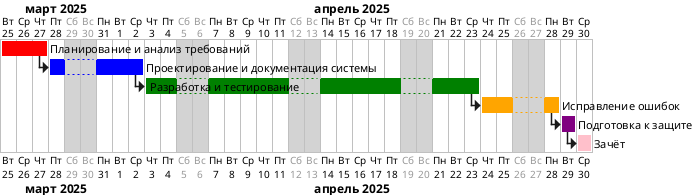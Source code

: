 @startgantt
'!theme aws-orange
language ru
 
saturday are closed
sunday are closed
 
project starts the 2025-03-25
 
[Планирование и анализ требований] requires 3 days
[Проектирование и документация системы] requires 4 days
[Разработка и тестирование] requires 15 days
[Исправление ошибок] requires 3 days
[Подготовка к защите] requires 1 days
[Зачёт] requires 1 days
 
[Проектирование и документация системы] starts at [Планирование и анализ требований]'s end
[Разработка и тестирование] starts at [Проектирование и документация системы]'s end
[Исправление ошибок] starts at [Разработка и тестирование]'s end
[Подготовка к защите] starts at [Исправление ошибок]'s end
[Зачёт] starts at [Подготовка к защите]'s end
 
'Стили
 
[Планирование и анализ требований] is colored in red
[Проектирование и документация системы] is colored in blue
[Разработка и тестирование] is colored in green
[Исправление ошибок] is colored in yellow
[Исправление ошибок] is colored in orange
[Подготовка к защите] is colored in purple
[Зачёт] is colored in pink
 
saturday are colored in lightgray
sunday are colored in lightgray

@endgantt
